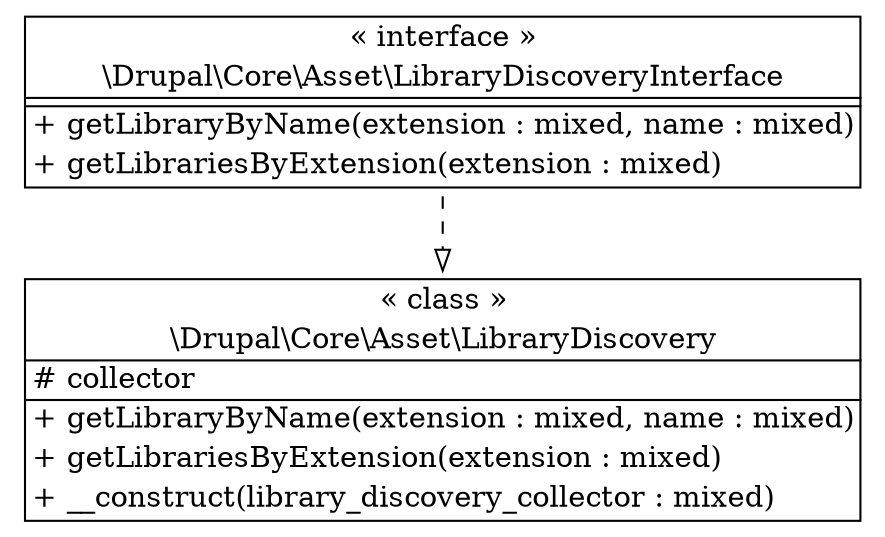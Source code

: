 digraph "Class Diagram" {
  node [shape=plaintext]
  "\\Drupal\\Core\\Asset\\LibraryDiscovery" [
    label=<
<table border="1" cellpadding="2" cellspacing="0" cellborder="0">
<tr><td align="center">&laquo; class &raquo;</td></tr>
<tr><td align="center" title="class LibraryDiscovery">\\Drupal\\Core\\Asset\\LibraryDiscovery</td></tr><hr />
<tr><td align="left" title="protected collector"># collector</td></tr>
<hr />
<tr><td align="left" title="public getLibraryByName">+ getLibraryByName(extension : mixed, name : mixed)</td></tr>
<tr><td align="left" title="public getLibrariesByExtension">+ getLibrariesByExtension(extension : mixed)</td></tr>
<tr><td align="left" title="public __construct">+ __construct(library_discovery_collector : mixed)</td></tr>
</table>
  >
  ];
  "\\Drupal\\Core\\Asset\\LibraryDiscoveryInterface" [
    label=<
<table border="1" cellpadding="2" cellspacing="0" cellborder="0">
<tr><td align="center">&laquo; interface &raquo;</td></tr>
<tr><td align="center" title="interface LibraryDiscoveryInterface">\\Drupal\\Core\\Asset\\LibraryDiscoveryInterface</td></tr><hr />
<tr><td></td></tr>
<hr />
<tr><td align="left" title="public getLibraryByName">+ getLibraryByName(extension : mixed, name : mixed)</td></tr>
<tr><td align="left" title="public getLibrariesByExtension">+ getLibrariesByExtension(extension : mixed)</td></tr>
</table>
  >
  ];
"\\Drupal\\Core\\Asset\\LibraryDiscoveryInterface" -> "\\Drupal\\Core\\Asset\\LibraryDiscovery" [arrowhead="empty" style="dashed"];

}